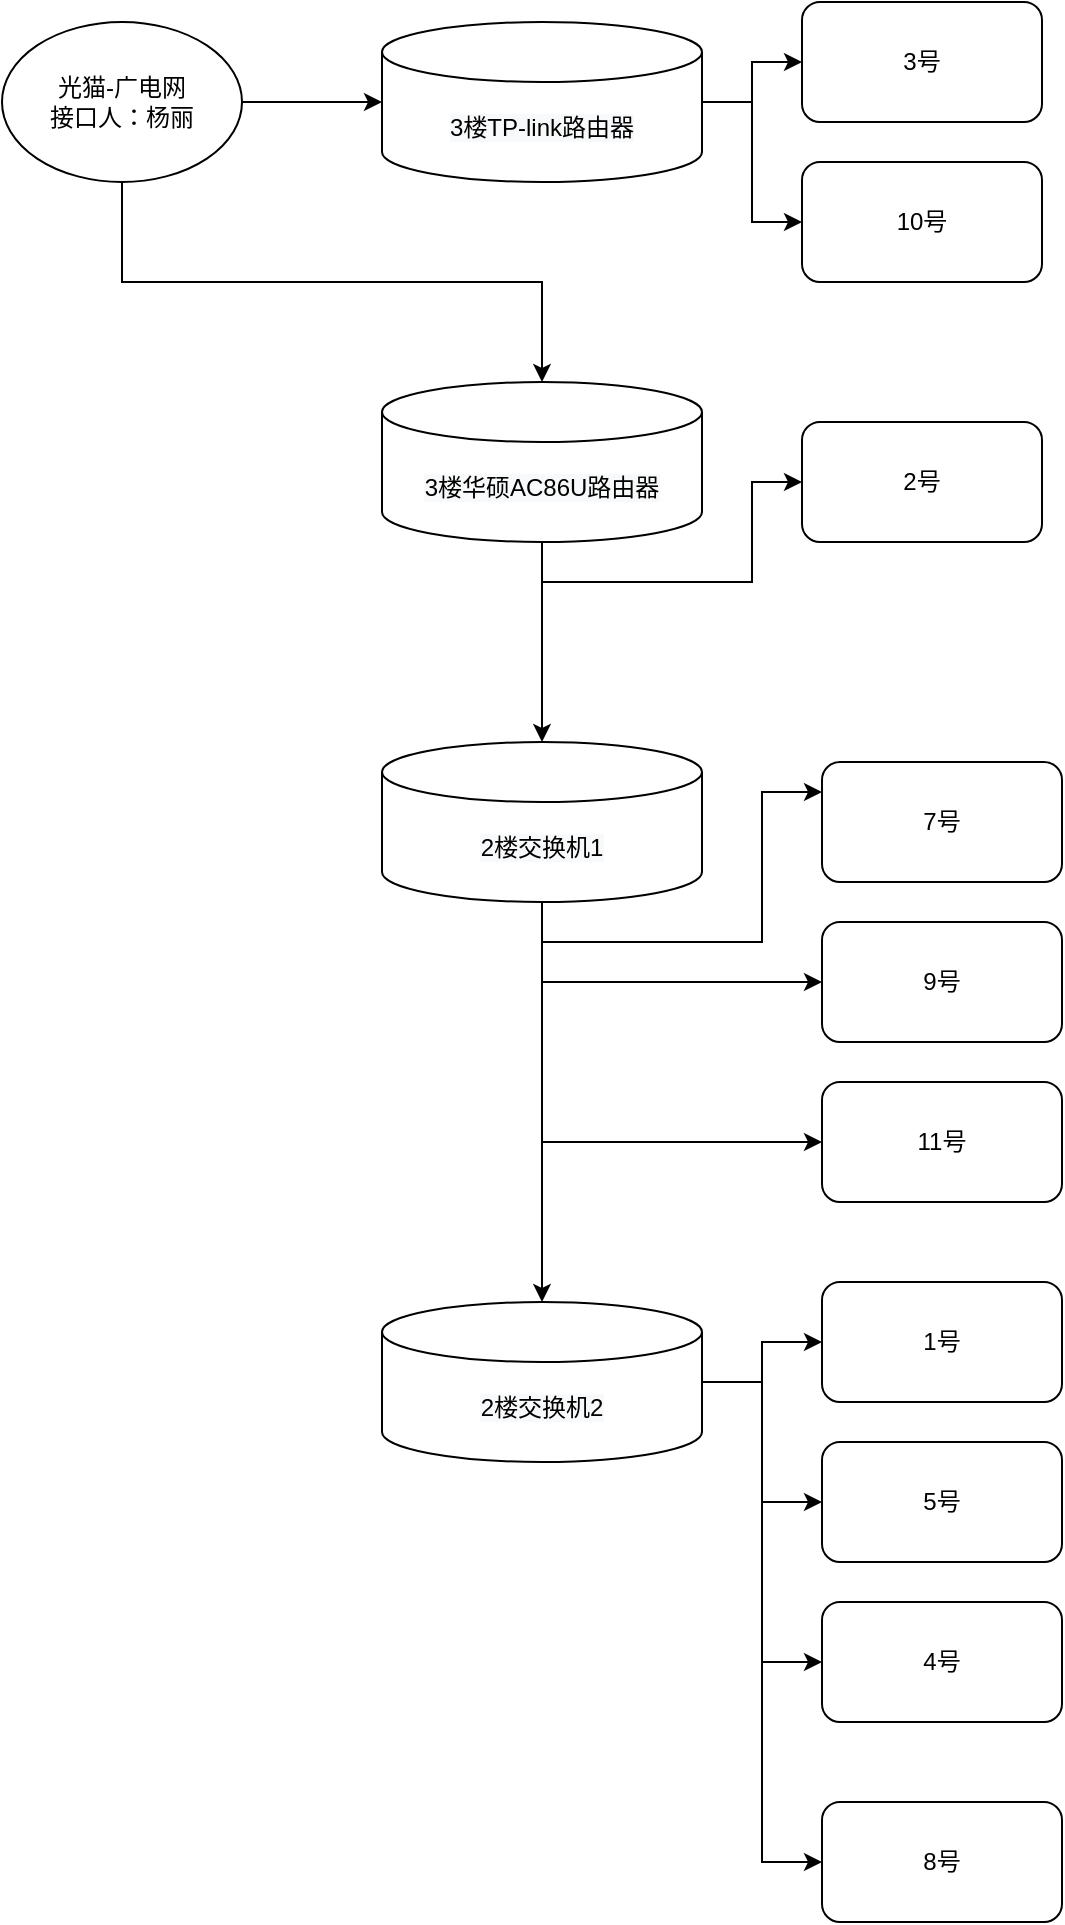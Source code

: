 <mxfile version="19.0.2" type="github">
  <diagram id="QX97mzNyihSSCgHgmmuL" name="Page-1">
    <mxGraphModel dx="1242" dy="813" grid="1" gridSize="10" guides="1" tooltips="1" connect="1" arrows="1" fold="1" page="1" pageScale="1" pageWidth="827" pageHeight="1169" math="0" shadow="0">
      <root>
        <mxCell id="0" />
        <mxCell id="1" parent="0" />
        <mxCell id="RoXwMoGi_ICYDZfWmA2_-11" style="edgeStyle=orthogonalEdgeStyle;rounded=0;orthogonalLoop=1;jettySize=auto;html=1;exitX=0.5;exitY=1;exitDx=0;exitDy=0;entryX=0.5;entryY=0;entryDx=0;entryDy=0;entryPerimeter=0;" edge="1" parent="1" source="RoXwMoGi_ICYDZfWmA2_-1" target="RoXwMoGi_ICYDZfWmA2_-3">
          <mxGeometry relative="1" as="geometry" />
        </mxCell>
        <mxCell id="RoXwMoGi_ICYDZfWmA2_-34" style="edgeStyle=orthogonalEdgeStyle;rounded=0;orthogonalLoop=1;jettySize=auto;html=1;exitX=1;exitY=0.5;exitDx=0;exitDy=0;entryX=0;entryY=0.5;entryDx=0;entryDy=0;entryPerimeter=0;" edge="1" parent="1" source="RoXwMoGi_ICYDZfWmA2_-1" target="RoXwMoGi_ICYDZfWmA2_-30">
          <mxGeometry relative="1" as="geometry" />
        </mxCell>
        <mxCell id="RoXwMoGi_ICYDZfWmA2_-1" value="光猫-广电网&lt;br&gt;接口人：杨丽" style="ellipse;whiteSpace=wrap;html=1;" vertex="1" parent="1">
          <mxGeometry x="50" y="40" width="120" height="80" as="geometry" />
        </mxCell>
        <mxCell id="RoXwMoGi_ICYDZfWmA2_-2" value="3号" style="rounded=1;whiteSpace=wrap;html=1;" vertex="1" parent="1">
          <mxGeometry x="450" y="30" width="120" height="60" as="geometry" />
        </mxCell>
        <mxCell id="RoXwMoGi_ICYDZfWmA2_-12" style="edgeStyle=orthogonalEdgeStyle;rounded=0;orthogonalLoop=1;jettySize=auto;html=1;exitX=0.5;exitY=1;exitDx=0;exitDy=0;exitPerimeter=0;entryX=0.5;entryY=0;entryDx=0;entryDy=0;entryPerimeter=0;" edge="1" parent="1" source="RoXwMoGi_ICYDZfWmA2_-3" target="RoXwMoGi_ICYDZfWmA2_-9">
          <mxGeometry relative="1" as="geometry" />
        </mxCell>
        <mxCell id="RoXwMoGi_ICYDZfWmA2_-35" style="edgeStyle=orthogonalEdgeStyle;rounded=0;orthogonalLoop=1;jettySize=auto;html=1;exitX=0.5;exitY=1;exitDx=0;exitDy=0;exitPerimeter=0;entryX=0;entryY=0.5;entryDx=0;entryDy=0;" edge="1" parent="1" source="RoXwMoGi_ICYDZfWmA2_-3" target="RoXwMoGi_ICYDZfWmA2_-5">
          <mxGeometry relative="1" as="geometry" />
        </mxCell>
        <mxCell id="RoXwMoGi_ICYDZfWmA2_-3" value="&lt;span style=&quot;color: rgb(0, 0, 0); font-family: Helvetica; font-size: 12px; font-style: normal; font-variant-ligatures: normal; font-variant-caps: normal; font-weight: 400; letter-spacing: normal; orphans: 2; text-align: center; text-indent: 0px; text-transform: none; widows: 2; word-spacing: 0px; -webkit-text-stroke-width: 0px; background-color: rgb(248, 249, 250); text-decoration-thickness: initial; text-decoration-style: initial; text-decoration-color: initial; float: none; display: inline !important;&quot;&gt;3楼华硕AC86U路由器&lt;/span&gt;" style="shape=cylinder3;whiteSpace=wrap;html=1;boundedLbl=1;backgroundOutline=1;size=15;" vertex="1" parent="1">
          <mxGeometry x="240" y="220" width="160" height="80" as="geometry" />
        </mxCell>
        <mxCell id="RoXwMoGi_ICYDZfWmA2_-4" value="10号" style="rounded=1;whiteSpace=wrap;html=1;" vertex="1" parent="1">
          <mxGeometry x="450" y="110" width="120" height="60" as="geometry" />
        </mxCell>
        <mxCell id="RoXwMoGi_ICYDZfWmA2_-5" value="2号" style="rounded=1;whiteSpace=wrap;html=1;" vertex="1" parent="1">
          <mxGeometry x="450" y="240" width="120" height="60" as="geometry" />
        </mxCell>
        <mxCell id="RoXwMoGi_ICYDZfWmA2_-17" style="edgeStyle=orthogonalEdgeStyle;rounded=0;orthogonalLoop=1;jettySize=auto;html=1;exitX=0.5;exitY=1;exitDx=0;exitDy=0;exitPerimeter=0;entryX=0.5;entryY=0;entryDx=0;entryDy=0;entryPerimeter=0;" edge="1" parent="1" source="RoXwMoGi_ICYDZfWmA2_-9" target="RoXwMoGi_ICYDZfWmA2_-16">
          <mxGeometry relative="1" as="geometry" />
        </mxCell>
        <mxCell id="RoXwMoGi_ICYDZfWmA2_-19" style="edgeStyle=orthogonalEdgeStyle;rounded=0;orthogonalLoop=1;jettySize=auto;html=1;exitX=0.5;exitY=1;exitDx=0;exitDy=0;exitPerimeter=0;entryX=0;entryY=0.25;entryDx=0;entryDy=0;" edge="1" parent="1" source="RoXwMoGi_ICYDZfWmA2_-9" target="RoXwMoGi_ICYDZfWmA2_-13">
          <mxGeometry relative="1" as="geometry" />
        </mxCell>
        <mxCell id="RoXwMoGi_ICYDZfWmA2_-20" style="edgeStyle=orthogonalEdgeStyle;rounded=0;orthogonalLoop=1;jettySize=auto;html=1;exitX=0.5;exitY=1;exitDx=0;exitDy=0;exitPerimeter=0;entryX=0;entryY=0.5;entryDx=0;entryDy=0;" edge="1" parent="1" source="RoXwMoGi_ICYDZfWmA2_-9" target="RoXwMoGi_ICYDZfWmA2_-14">
          <mxGeometry relative="1" as="geometry" />
        </mxCell>
        <mxCell id="RoXwMoGi_ICYDZfWmA2_-21" style="edgeStyle=orthogonalEdgeStyle;rounded=0;orthogonalLoop=1;jettySize=auto;html=1;exitX=0.5;exitY=1;exitDx=0;exitDy=0;exitPerimeter=0;entryX=0;entryY=0.5;entryDx=0;entryDy=0;" edge="1" parent="1" source="RoXwMoGi_ICYDZfWmA2_-9" target="RoXwMoGi_ICYDZfWmA2_-15">
          <mxGeometry relative="1" as="geometry" />
        </mxCell>
        <mxCell id="RoXwMoGi_ICYDZfWmA2_-9" value="&lt;span style=&quot;color: rgb(0, 0, 0); font-family: Helvetica; font-size: 12px; font-style: normal; font-variant-ligatures: normal; font-variant-caps: normal; font-weight: 400; letter-spacing: normal; orphans: 2; text-align: center; text-indent: 0px; text-transform: none; widows: 2; word-spacing: 0px; -webkit-text-stroke-width: 0px; background-color: rgb(248, 249, 250); text-decoration-thickness: initial; text-decoration-style: initial; text-decoration-color: initial; float: none; display: inline !important;&quot;&gt;2楼交换机1&lt;/span&gt;" style="shape=cylinder3;whiteSpace=wrap;html=1;boundedLbl=1;backgroundOutline=1;size=15;" vertex="1" parent="1">
          <mxGeometry x="240" y="400" width="160" height="80" as="geometry" />
        </mxCell>
        <mxCell id="RoXwMoGi_ICYDZfWmA2_-13" value="7号" style="rounded=1;whiteSpace=wrap;html=1;" vertex="1" parent="1">
          <mxGeometry x="460" y="410" width="120" height="60" as="geometry" />
        </mxCell>
        <mxCell id="RoXwMoGi_ICYDZfWmA2_-14" value="9号" style="rounded=1;whiteSpace=wrap;html=1;" vertex="1" parent="1">
          <mxGeometry x="460" y="490" width="120" height="60" as="geometry" />
        </mxCell>
        <mxCell id="RoXwMoGi_ICYDZfWmA2_-15" value="11号" style="rounded=1;whiteSpace=wrap;html=1;" vertex="1" parent="1">
          <mxGeometry x="460" y="570" width="120" height="60" as="geometry" />
        </mxCell>
        <mxCell id="RoXwMoGi_ICYDZfWmA2_-26" style="edgeStyle=orthogonalEdgeStyle;rounded=0;orthogonalLoop=1;jettySize=auto;html=1;exitX=1;exitY=0.5;exitDx=0;exitDy=0;exitPerimeter=0;entryX=0;entryY=0.5;entryDx=0;entryDy=0;" edge="1" parent="1" source="RoXwMoGi_ICYDZfWmA2_-16" target="RoXwMoGi_ICYDZfWmA2_-22">
          <mxGeometry relative="1" as="geometry" />
        </mxCell>
        <mxCell id="RoXwMoGi_ICYDZfWmA2_-27" style="edgeStyle=orthogonalEdgeStyle;rounded=0;orthogonalLoop=1;jettySize=auto;html=1;exitX=1;exitY=0.5;exitDx=0;exitDy=0;exitPerimeter=0;entryX=0;entryY=0.5;entryDx=0;entryDy=0;" edge="1" parent="1" source="RoXwMoGi_ICYDZfWmA2_-16" target="RoXwMoGi_ICYDZfWmA2_-23">
          <mxGeometry relative="1" as="geometry" />
        </mxCell>
        <mxCell id="RoXwMoGi_ICYDZfWmA2_-28" style="edgeStyle=orthogonalEdgeStyle;rounded=0;orthogonalLoop=1;jettySize=auto;html=1;exitX=1;exitY=0.5;exitDx=0;exitDy=0;exitPerimeter=0;entryX=0;entryY=0.5;entryDx=0;entryDy=0;" edge="1" parent="1" source="RoXwMoGi_ICYDZfWmA2_-16" target="RoXwMoGi_ICYDZfWmA2_-24">
          <mxGeometry relative="1" as="geometry" />
        </mxCell>
        <mxCell id="RoXwMoGi_ICYDZfWmA2_-29" style="edgeStyle=orthogonalEdgeStyle;rounded=0;orthogonalLoop=1;jettySize=auto;html=1;exitX=1;exitY=0.5;exitDx=0;exitDy=0;exitPerimeter=0;entryX=0;entryY=0.5;entryDx=0;entryDy=0;" edge="1" parent="1" source="RoXwMoGi_ICYDZfWmA2_-16" target="RoXwMoGi_ICYDZfWmA2_-25">
          <mxGeometry relative="1" as="geometry" />
        </mxCell>
        <mxCell id="RoXwMoGi_ICYDZfWmA2_-16" value="&lt;span style=&quot;color: rgb(0, 0, 0); font-family: Helvetica; font-size: 12px; font-style: normal; font-variant-ligatures: normal; font-variant-caps: normal; font-weight: 400; letter-spacing: normal; orphans: 2; text-align: center; text-indent: 0px; text-transform: none; widows: 2; word-spacing: 0px; -webkit-text-stroke-width: 0px; background-color: rgb(248, 249, 250); text-decoration-thickness: initial; text-decoration-style: initial; text-decoration-color: initial; float: none; display: inline !important;&quot;&gt;2楼交换机2&lt;/span&gt;" style="shape=cylinder3;whiteSpace=wrap;html=1;boundedLbl=1;backgroundOutline=1;size=15;" vertex="1" parent="1">
          <mxGeometry x="240" y="680" width="160" height="80" as="geometry" />
        </mxCell>
        <mxCell id="RoXwMoGi_ICYDZfWmA2_-22" value="1号" style="rounded=1;whiteSpace=wrap;html=1;" vertex="1" parent="1">
          <mxGeometry x="460" y="670" width="120" height="60" as="geometry" />
        </mxCell>
        <mxCell id="RoXwMoGi_ICYDZfWmA2_-23" value="5号" style="rounded=1;whiteSpace=wrap;html=1;" vertex="1" parent="1">
          <mxGeometry x="460" y="750" width="120" height="60" as="geometry" />
        </mxCell>
        <mxCell id="RoXwMoGi_ICYDZfWmA2_-24" value="4号" style="rounded=1;whiteSpace=wrap;html=1;" vertex="1" parent="1">
          <mxGeometry x="460" y="830" width="120" height="60" as="geometry" />
        </mxCell>
        <mxCell id="RoXwMoGi_ICYDZfWmA2_-25" value="8号" style="rounded=1;whiteSpace=wrap;html=1;" vertex="1" parent="1">
          <mxGeometry x="460" y="930" width="120" height="60" as="geometry" />
        </mxCell>
        <mxCell id="RoXwMoGi_ICYDZfWmA2_-31" style="edgeStyle=orthogonalEdgeStyle;rounded=0;orthogonalLoop=1;jettySize=auto;html=1;exitX=1;exitY=0.5;exitDx=0;exitDy=0;exitPerimeter=0;entryX=0;entryY=0.5;entryDx=0;entryDy=0;" edge="1" parent="1" source="RoXwMoGi_ICYDZfWmA2_-30" target="RoXwMoGi_ICYDZfWmA2_-2">
          <mxGeometry relative="1" as="geometry" />
        </mxCell>
        <mxCell id="RoXwMoGi_ICYDZfWmA2_-32" style="edgeStyle=orthogonalEdgeStyle;rounded=0;orthogonalLoop=1;jettySize=auto;html=1;exitX=1;exitY=0.5;exitDx=0;exitDy=0;exitPerimeter=0;entryX=0;entryY=0.5;entryDx=0;entryDy=0;" edge="1" parent="1" source="RoXwMoGi_ICYDZfWmA2_-30" target="RoXwMoGi_ICYDZfWmA2_-4">
          <mxGeometry relative="1" as="geometry" />
        </mxCell>
        <mxCell id="RoXwMoGi_ICYDZfWmA2_-30" value="&lt;span style=&quot;color: rgb(0, 0, 0); font-family: Helvetica; font-size: 12px; font-style: normal; font-variant-ligatures: normal; font-variant-caps: normal; font-weight: 400; letter-spacing: normal; orphans: 2; text-align: center; text-indent: 0px; text-transform: none; widows: 2; word-spacing: 0px; -webkit-text-stroke-width: 0px; background-color: rgb(248, 249, 250); text-decoration-thickness: initial; text-decoration-style: initial; text-decoration-color: initial; float: none; display: inline !important;&quot;&gt;3楼TP-link路由器&lt;/span&gt;" style="shape=cylinder3;whiteSpace=wrap;html=1;boundedLbl=1;backgroundOutline=1;size=15;" vertex="1" parent="1">
          <mxGeometry x="240" y="40" width="160" height="80" as="geometry" />
        </mxCell>
      </root>
    </mxGraphModel>
  </diagram>
</mxfile>
